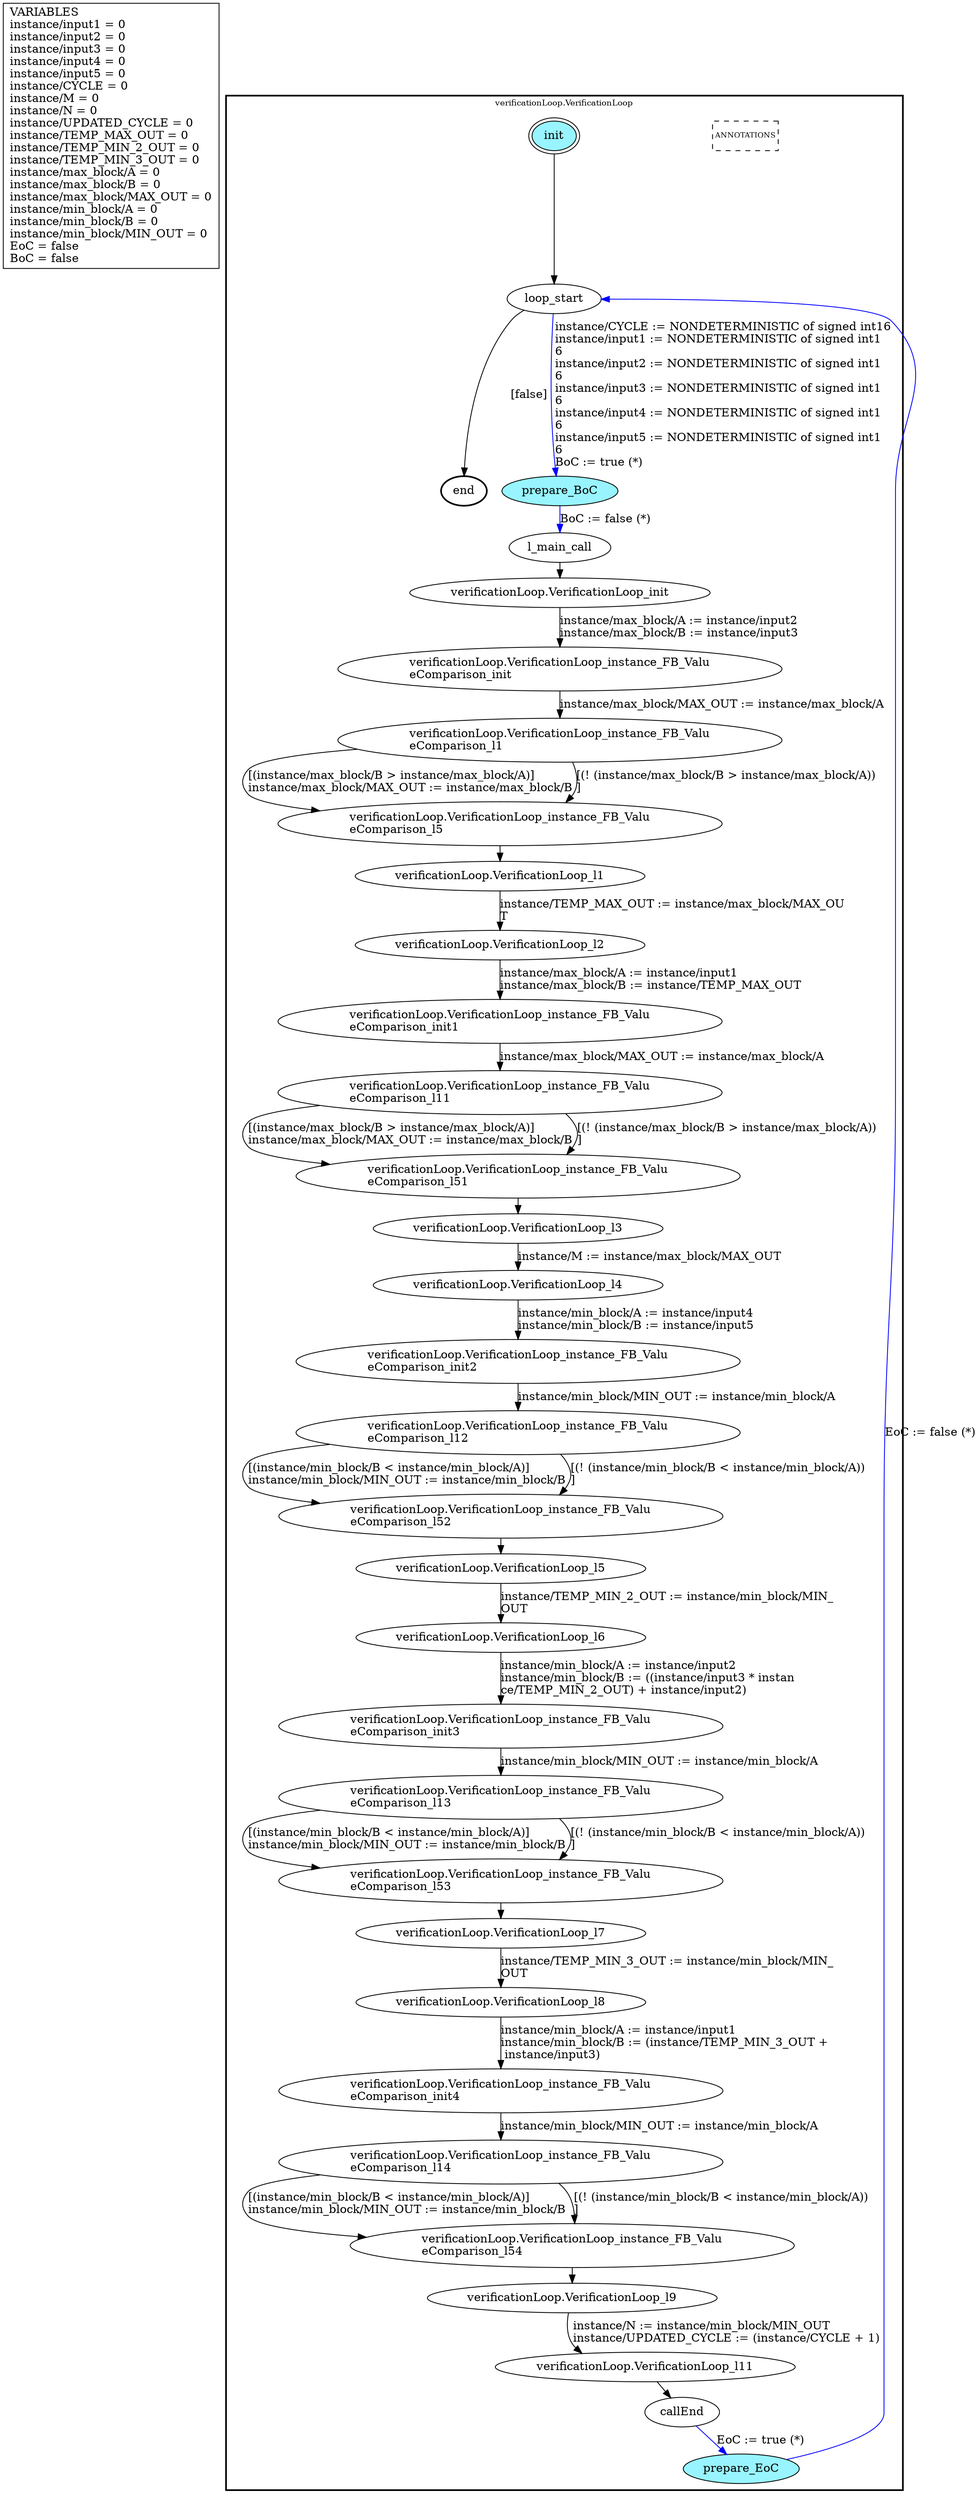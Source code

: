 digraph G {
	vars_declaration_pseudonode_network [
		label="VARIABLES\linstance/input1 = 0\linstance/input2 = 0\linstance/input3 = 0\linstance/input4 = 0\linstance/input5 = 0\linstance/CYCLE = 0\linstance/M = 0\linstance/N = 0\linstance/UPDATED_CYCLE = 0\linstance/TEMP_MAX_OUT = 0\linstance/TEMP_MIN_2_OUT = 0\linstance/TEMP_MIN_3_OUT = 0\linstance/max_block/A = 0\linstance/max_block/B = 0\linstance/max_block/MAX_OUT = 0\linstance/min_block/A = 0\linstance/min_block/B = 0\linstance/min_block/MIN_OUT = 0\lEoC = false\lBoC = false\l",
		fillcolor="lightgray", shape="rectangle"];
	subgraph clusterverificationLoop_VerificationLoop {
		node [style="filled"];
		style=bold;
		color="black";
		fontsize=10;
		ranksep=0.4;
		
		label="verificationLoop.VerificationLoop";
		
		annotations_pseudonode_verificationLoop_VerificationLoop [
			label="ANNOTATIONS",
			fontsize=9, margin="0.04,0.04", fillcolor="white", shape="rectangle", style="dashed"];
		
		init_verificationLoop_VerificationLoop [label="init", color="black", fillcolor="cadetblue1", peripheries=2, shape="ellipse"];
		end_verificationLoop_VerificationLoop [label="end", color="black", fillcolor="cadetblue1", style=bold, shape="ellipse"];
		loop_start_verificationLoop_VerificationLoop [label="loop_start", color="black", fillcolor="white", shape="ellipse"];
		prepare_BoC_verificationLoop_VerificationLoop [label="prepare_BoC", color="black", fillcolor="cadetblue1", shape="ellipse"];
		l_main_call_verificationLoop_VerificationLoop [label="l_main_call", color="black", fillcolor="white", shape="ellipse"];
		callEnd_verificationLoop_VerificationLoop [label="callEnd", color="black", fillcolor="white", shape="ellipse"];
		prepare_EoC_verificationLoop_VerificationLoop [label="prepare_EoC", color="black", fillcolor="cadetblue1", shape="ellipse"];
		verificationLoop_VerificationLoop_init_verificationLoop_VerificationLoop [label="verificationLoop.VerificationLoop_init", color="black", fillcolor="white", shape="ellipse"];
		verificationLoop_VerificationLoop_l1_verificationLoop_VerificationLoop [label="verificationLoop.VerificationLoop_l1", color="black", fillcolor="white", shape="ellipse"];
		verificationLoop_VerificationLoop_l2_verificationLoop_VerificationLoop [label="verificationLoop.VerificationLoop_l2", color="black", fillcolor="white", shape="ellipse"];
		verificationLoop_VerificationLoop_l3_verificationLoop_VerificationLoop [label="verificationLoop.VerificationLoop_l3", color="black", fillcolor="white", shape="ellipse"];
		verificationLoop_VerificationLoop_l4_verificationLoop_VerificationLoop [label="verificationLoop.VerificationLoop_l4", color="black", fillcolor="white", shape="ellipse"];
		verificationLoop_VerificationLoop_l5_verificationLoop_VerificationLoop [label="verificationLoop.VerificationLoop_l5", color="black", fillcolor="white", shape="ellipse"];
		verificationLoop_VerificationLoop_l6_verificationLoop_VerificationLoop [label="verificationLoop.VerificationLoop_l6", color="black", fillcolor="white", shape="ellipse"];
		verificationLoop_VerificationLoop_l7_verificationLoop_VerificationLoop [label="verificationLoop.VerificationLoop_l7", color="black", fillcolor="white", shape="ellipse"];
		verificationLoop_VerificationLoop_l8_verificationLoop_VerificationLoop [label="verificationLoop.VerificationLoop_l8", color="black", fillcolor="white", shape="ellipse"];
		verificationLoop_VerificationLoop_l9_verificationLoop_VerificationLoop [label="verificationLoop.VerificationLoop_l9", color="black", fillcolor="white", shape="ellipse"];
		verificationLoop_VerificationLoop_l11_verificationLoop_VerificationLoop [label="verificationLoop.VerificationLoop_l11", color="black", fillcolor="white", shape="ellipse"];
		verificationLoop_VerificationLoop_instance_FB_ValueComparison_init_verificationLoop_VerificationLoop [label="verificationLoop.VerificationLoop_instance_FB_Valu\leComparison_init\l", color="black", fillcolor="white", shape="ellipse"];
		verificationLoop_VerificationLoop_instance_FB_ValueComparison_l1_verificationLoop_VerificationLoop [label="verificationLoop.VerificationLoop_instance_FB_Valu\leComparison_l1\l", color="black", fillcolor="white", shape="ellipse"];
		verificationLoop_VerificationLoop_instance_FB_ValueComparison_l5_verificationLoop_VerificationLoop [label="verificationLoop.VerificationLoop_instance_FB_Valu\leComparison_l5\l", color="black", fillcolor="white", shape="ellipse"];
		verificationLoop_VerificationLoop_instance_FB_ValueComparison_init1_verificationLoop_VerificationLoop [label="verificationLoop.VerificationLoop_instance_FB_Valu\leComparison_init1\l", color="black", fillcolor="white", shape="ellipse"];
		verificationLoop_VerificationLoop_instance_FB_ValueComparison_l11_verificationLoop_VerificationLoop [label="verificationLoop.VerificationLoop_instance_FB_Valu\leComparison_l11\l", color="black", fillcolor="white", shape="ellipse"];
		verificationLoop_VerificationLoop_instance_FB_ValueComparison_l51_verificationLoop_VerificationLoop [label="verificationLoop.VerificationLoop_instance_FB_Valu\leComparison_l51\l", color="black", fillcolor="white", shape="ellipse"];
		verificationLoop_VerificationLoop_instance_FB_ValueComparison_init2_verificationLoop_VerificationLoop [label="verificationLoop.VerificationLoop_instance_FB_Valu\leComparison_init2\l", color="black", fillcolor="white", shape="ellipse"];
		verificationLoop_VerificationLoop_instance_FB_ValueComparison_l12_verificationLoop_VerificationLoop [label="verificationLoop.VerificationLoop_instance_FB_Valu\leComparison_l12\l", color="black", fillcolor="white", shape="ellipse"];
		verificationLoop_VerificationLoop_instance_FB_ValueComparison_l52_verificationLoop_VerificationLoop [label="verificationLoop.VerificationLoop_instance_FB_Valu\leComparison_l52\l", color="black", fillcolor="white", shape="ellipse"];
		verificationLoop_VerificationLoop_instance_FB_ValueComparison_init3_verificationLoop_VerificationLoop [label="verificationLoop.VerificationLoop_instance_FB_Valu\leComparison_init3\l", color="black", fillcolor="white", shape="ellipse"];
		verificationLoop_VerificationLoop_instance_FB_ValueComparison_l13_verificationLoop_VerificationLoop [label="verificationLoop.VerificationLoop_instance_FB_Valu\leComparison_l13\l", color="black", fillcolor="white", shape="ellipse"];
		verificationLoop_VerificationLoop_instance_FB_ValueComparison_l53_verificationLoop_VerificationLoop [label="verificationLoop.VerificationLoop_instance_FB_Valu\leComparison_l53\l", color="black", fillcolor="white", shape="ellipse"];
		verificationLoop_VerificationLoop_instance_FB_ValueComparison_init4_verificationLoop_VerificationLoop [label="verificationLoop.VerificationLoop_instance_FB_Valu\leComparison_init4\l", color="black", fillcolor="white", shape="ellipse"];
		verificationLoop_VerificationLoop_instance_FB_ValueComparison_l14_verificationLoop_VerificationLoop [label="verificationLoop.VerificationLoop_instance_FB_Valu\leComparison_l14\l", color="black", fillcolor="white", shape="ellipse"];
		verificationLoop_VerificationLoop_instance_FB_ValueComparison_l54_verificationLoop_VerificationLoop [label="verificationLoop.VerificationLoop_instance_FB_Valu\leComparison_l54\l", color="black", fillcolor="white", shape="ellipse"];
		init_verificationLoop_VerificationLoop -> loop_start_verificationLoop_VerificationLoop [color="black", label=""];
		loop_start_verificationLoop_VerificationLoop -> prepare_BoC_verificationLoop_VerificationLoop [color="blue", label="instance/CYCLE := NONDETERMINISTIC of signed int16\linstance/input1 := NONDETERMINISTIC of signed int1\l6\linstance/input2 := NONDETERMINISTIC of signed int1\l6\linstance/input3 := NONDETERMINISTIC of signed int1\l6\linstance/input4 := NONDETERMINISTIC of signed int1\l6\linstance/input5 := NONDETERMINISTIC of signed int1\l6\lBoC := true (*)\l"];
		prepare_BoC_verificationLoop_VerificationLoop -> l_main_call_verificationLoop_VerificationLoop [color="blue", label="BoC := false (*)"];
		callEnd_verificationLoop_VerificationLoop -> prepare_EoC_verificationLoop_VerificationLoop [color="blue", label="EoC := true (*)"];
		prepare_EoC_verificationLoop_VerificationLoop -> loop_start_verificationLoop_VerificationLoop [color="blue", label="EoC := false (*)"];
		loop_start_verificationLoop_VerificationLoop -> end_verificationLoop_VerificationLoop [color="black", label="[false]"];
		verificationLoop_VerificationLoop_l1_verificationLoop_VerificationLoop -> verificationLoop_VerificationLoop_l2_verificationLoop_VerificationLoop [color="black", label="instance/TEMP_MAX_OUT := instance/max_block/MAX_OU\lT\l"];
		verificationLoop_VerificationLoop_l3_verificationLoop_VerificationLoop -> verificationLoop_VerificationLoop_l4_verificationLoop_VerificationLoop [color="black", label="instance/M := instance/max_block/MAX_OUT"];
		verificationLoop_VerificationLoop_l5_verificationLoop_VerificationLoop -> verificationLoop_VerificationLoop_l6_verificationLoop_VerificationLoop [color="black", label="instance/TEMP_MIN_2_OUT := instance/min_block/MIN_\lOUT\l"];
		verificationLoop_VerificationLoop_l7_verificationLoop_VerificationLoop -> verificationLoop_VerificationLoop_l8_verificationLoop_VerificationLoop [color="black", label="instance/TEMP_MIN_3_OUT := instance/min_block/MIN_\lOUT\l"];
		verificationLoop_VerificationLoop_l9_verificationLoop_VerificationLoop -> verificationLoop_VerificationLoop_l11_verificationLoop_VerificationLoop [color="black", label="instance/N := instance/min_block/MIN_OUT\linstance/UPDATED_CYCLE := (instance/CYCLE + 1)\l"];
		verificationLoop_VerificationLoop_instance_FB_ValueComparison_init_verificationLoop_VerificationLoop -> verificationLoop_VerificationLoop_instance_FB_ValueComparison_l1_verificationLoop_VerificationLoop [color="black", label="instance/max_block/MAX_OUT := instance/max_block/A"];
		verificationLoop_VerificationLoop_instance_FB_ValueComparison_l1_verificationLoop_VerificationLoop -> verificationLoop_VerificationLoop_instance_FB_ValueComparison_l5_verificationLoop_VerificationLoop [color="black", label="[(instance/max_block/B > instance/max_block/A)]\linstance/max_block/MAX_OUT := instance/max_block/B\l"];
		verificationLoop_VerificationLoop_instance_FB_ValueComparison_l1_verificationLoop_VerificationLoop -> verificationLoop_VerificationLoop_instance_FB_ValueComparison_l5_verificationLoop_VerificationLoop [color="black", label="[(! (instance/max_block/B > instance/max_block/A))\l]\l"];
		verificationLoop_VerificationLoop_init_verificationLoop_VerificationLoop -> verificationLoop_VerificationLoop_instance_FB_ValueComparison_init_verificationLoop_VerificationLoop [color="black", label="instance/max_block/A := instance/input2\linstance/max_block/B := instance/input3\l"];
		verificationLoop_VerificationLoop_instance_FB_ValueComparison_l5_verificationLoop_VerificationLoop -> verificationLoop_VerificationLoop_l1_verificationLoop_VerificationLoop [color="black", label=""];
		verificationLoop_VerificationLoop_instance_FB_ValueComparison_init1_verificationLoop_VerificationLoop -> verificationLoop_VerificationLoop_instance_FB_ValueComparison_l11_verificationLoop_VerificationLoop [color="black", label="instance/max_block/MAX_OUT := instance/max_block/A"];
		verificationLoop_VerificationLoop_instance_FB_ValueComparison_l11_verificationLoop_VerificationLoop -> verificationLoop_VerificationLoop_instance_FB_ValueComparison_l51_verificationLoop_VerificationLoop [color="black", label="[(instance/max_block/B > instance/max_block/A)]\linstance/max_block/MAX_OUT := instance/max_block/B\l"];
		verificationLoop_VerificationLoop_instance_FB_ValueComparison_l11_verificationLoop_VerificationLoop -> verificationLoop_VerificationLoop_instance_FB_ValueComparison_l51_verificationLoop_VerificationLoop [color="black", label="[(! (instance/max_block/B > instance/max_block/A))\l]\l"];
		verificationLoop_VerificationLoop_l2_verificationLoop_VerificationLoop -> verificationLoop_VerificationLoop_instance_FB_ValueComparison_init1_verificationLoop_VerificationLoop [color="black", label="instance/max_block/A := instance/input1\linstance/max_block/B := instance/TEMP_MAX_OUT\l"];
		verificationLoop_VerificationLoop_instance_FB_ValueComparison_l51_verificationLoop_VerificationLoop -> verificationLoop_VerificationLoop_l3_verificationLoop_VerificationLoop [color="black", label=""];
		verificationLoop_VerificationLoop_instance_FB_ValueComparison_init2_verificationLoop_VerificationLoop -> verificationLoop_VerificationLoop_instance_FB_ValueComparison_l12_verificationLoop_VerificationLoop [color="black", label="instance/min_block/MIN_OUT := instance/min_block/A"];
		verificationLoop_VerificationLoop_instance_FB_ValueComparison_l12_verificationLoop_VerificationLoop -> verificationLoop_VerificationLoop_instance_FB_ValueComparison_l52_verificationLoop_VerificationLoop [color="black", label="[(instance/min_block/B < instance/min_block/A)]\linstance/min_block/MIN_OUT := instance/min_block/B\l"];
		verificationLoop_VerificationLoop_instance_FB_ValueComparison_l12_verificationLoop_VerificationLoop -> verificationLoop_VerificationLoop_instance_FB_ValueComparison_l52_verificationLoop_VerificationLoop [color="black", label="[(! (instance/min_block/B < instance/min_block/A))\l]\l"];
		verificationLoop_VerificationLoop_l4_verificationLoop_VerificationLoop -> verificationLoop_VerificationLoop_instance_FB_ValueComparison_init2_verificationLoop_VerificationLoop [color="black", label="instance/min_block/A := instance/input4\linstance/min_block/B := instance/input5\l"];
		verificationLoop_VerificationLoop_instance_FB_ValueComparison_l52_verificationLoop_VerificationLoop -> verificationLoop_VerificationLoop_l5_verificationLoop_VerificationLoop [color="black", label=""];
		verificationLoop_VerificationLoop_instance_FB_ValueComparison_init3_verificationLoop_VerificationLoop -> verificationLoop_VerificationLoop_instance_FB_ValueComparison_l13_verificationLoop_VerificationLoop [color="black", label="instance/min_block/MIN_OUT := instance/min_block/A"];
		verificationLoop_VerificationLoop_instance_FB_ValueComparison_l13_verificationLoop_VerificationLoop -> verificationLoop_VerificationLoop_instance_FB_ValueComparison_l53_verificationLoop_VerificationLoop [color="black", label="[(instance/min_block/B < instance/min_block/A)]\linstance/min_block/MIN_OUT := instance/min_block/B\l"];
		verificationLoop_VerificationLoop_instance_FB_ValueComparison_l13_verificationLoop_VerificationLoop -> verificationLoop_VerificationLoop_instance_FB_ValueComparison_l53_verificationLoop_VerificationLoop [color="black", label="[(! (instance/min_block/B < instance/min_block/A))\l]\l"];
		verificationLoop_VerificationLoop_l6_verificationLoop_VerificationLoop -> verificationLoop_VerificationLoop_instance_FB_ValueComparison_init3_verificationLoop_VerificationLoop [color="black", label="instance/min_block/A := instance/input2\linstance/min_block/B := ((instance/input3 * instan\lce/TEMP_MIN_2_OUT) + instance/input2)\l"];
		verificationLoop_VerificationLoop_instance_FB_ValueComparison_l53_verificationLoop_VerificationLoop -> verificationLoop_VerificationLoop_l7_verificationLoop_VerificationLoop [color="black", label=""];
		verificationLoop_VerificationLoop_instance_FB_ValueComparison_init4_verificationLoop_VerificationLoop -> verificationLoop_VerificationLoop_instance_FB_ValueComparison_l14_verificationLoop_VerificationLoop [color="black", label="instance/min_block/MIN_OUT := instance/min_block/A"];
		verificationLoop_VerificationLoop_instance_FB_ValueComparison_l14_verificationLoop_VerificationLoop -> verificationLoop_VerificationLoop_instance_FB_ValueComparison_l54_verificationLoop_VerificationLoop [color="black", label="[(instance/min_block/B < instance/min_block/A)]\linstance/min_block/MIN_OUT := instance/min_block/B\l"];
		verificationLoop_VerificationLoop_instance_FB_ValueComparison_l14_verificationLoop_VerificationLoop -> verificationLoop_VerificationLoop_instance_FB_ValueComparison_l54_verificationLoop_VerificationLoop [color="black", label="[(! (instance/min_block/B < instance/min_block/A))\l]\l"];
		verificationLoop_VerificationLoop_l8_verificationLoop_VerificationLoop -> verificationLoop_VerificationLoop_instance_FB_ValueComparison_init4_verificationLoop_VerificationLoop [color="black", label="instance/min_block/A := instance/input1\linstance/min_block/B := (instance/TEMP_MIN_3_OUT +\l instance/input3)\l"];
		verificationLoop_VerificationLoop_instance_FB_ValueComparison_l54_verificationLoop_VerificationLoop -> verificationLoop_VerificationLoop_l9_verificationLoop_VerificationLoop [color="black", label=""];
		l_main_call_verificationLoop_VerificationLoop -> verificationLoop_VerificationLoop_init_verificationLoop_VerificationLoop [color="black", label=""];
		verificationLoop_VerificationLoop_l11_verificationLoop_VerificationLoop -> callEnd_verificationLoop_VerificationLoop [color="black", label=""];
	}
}

